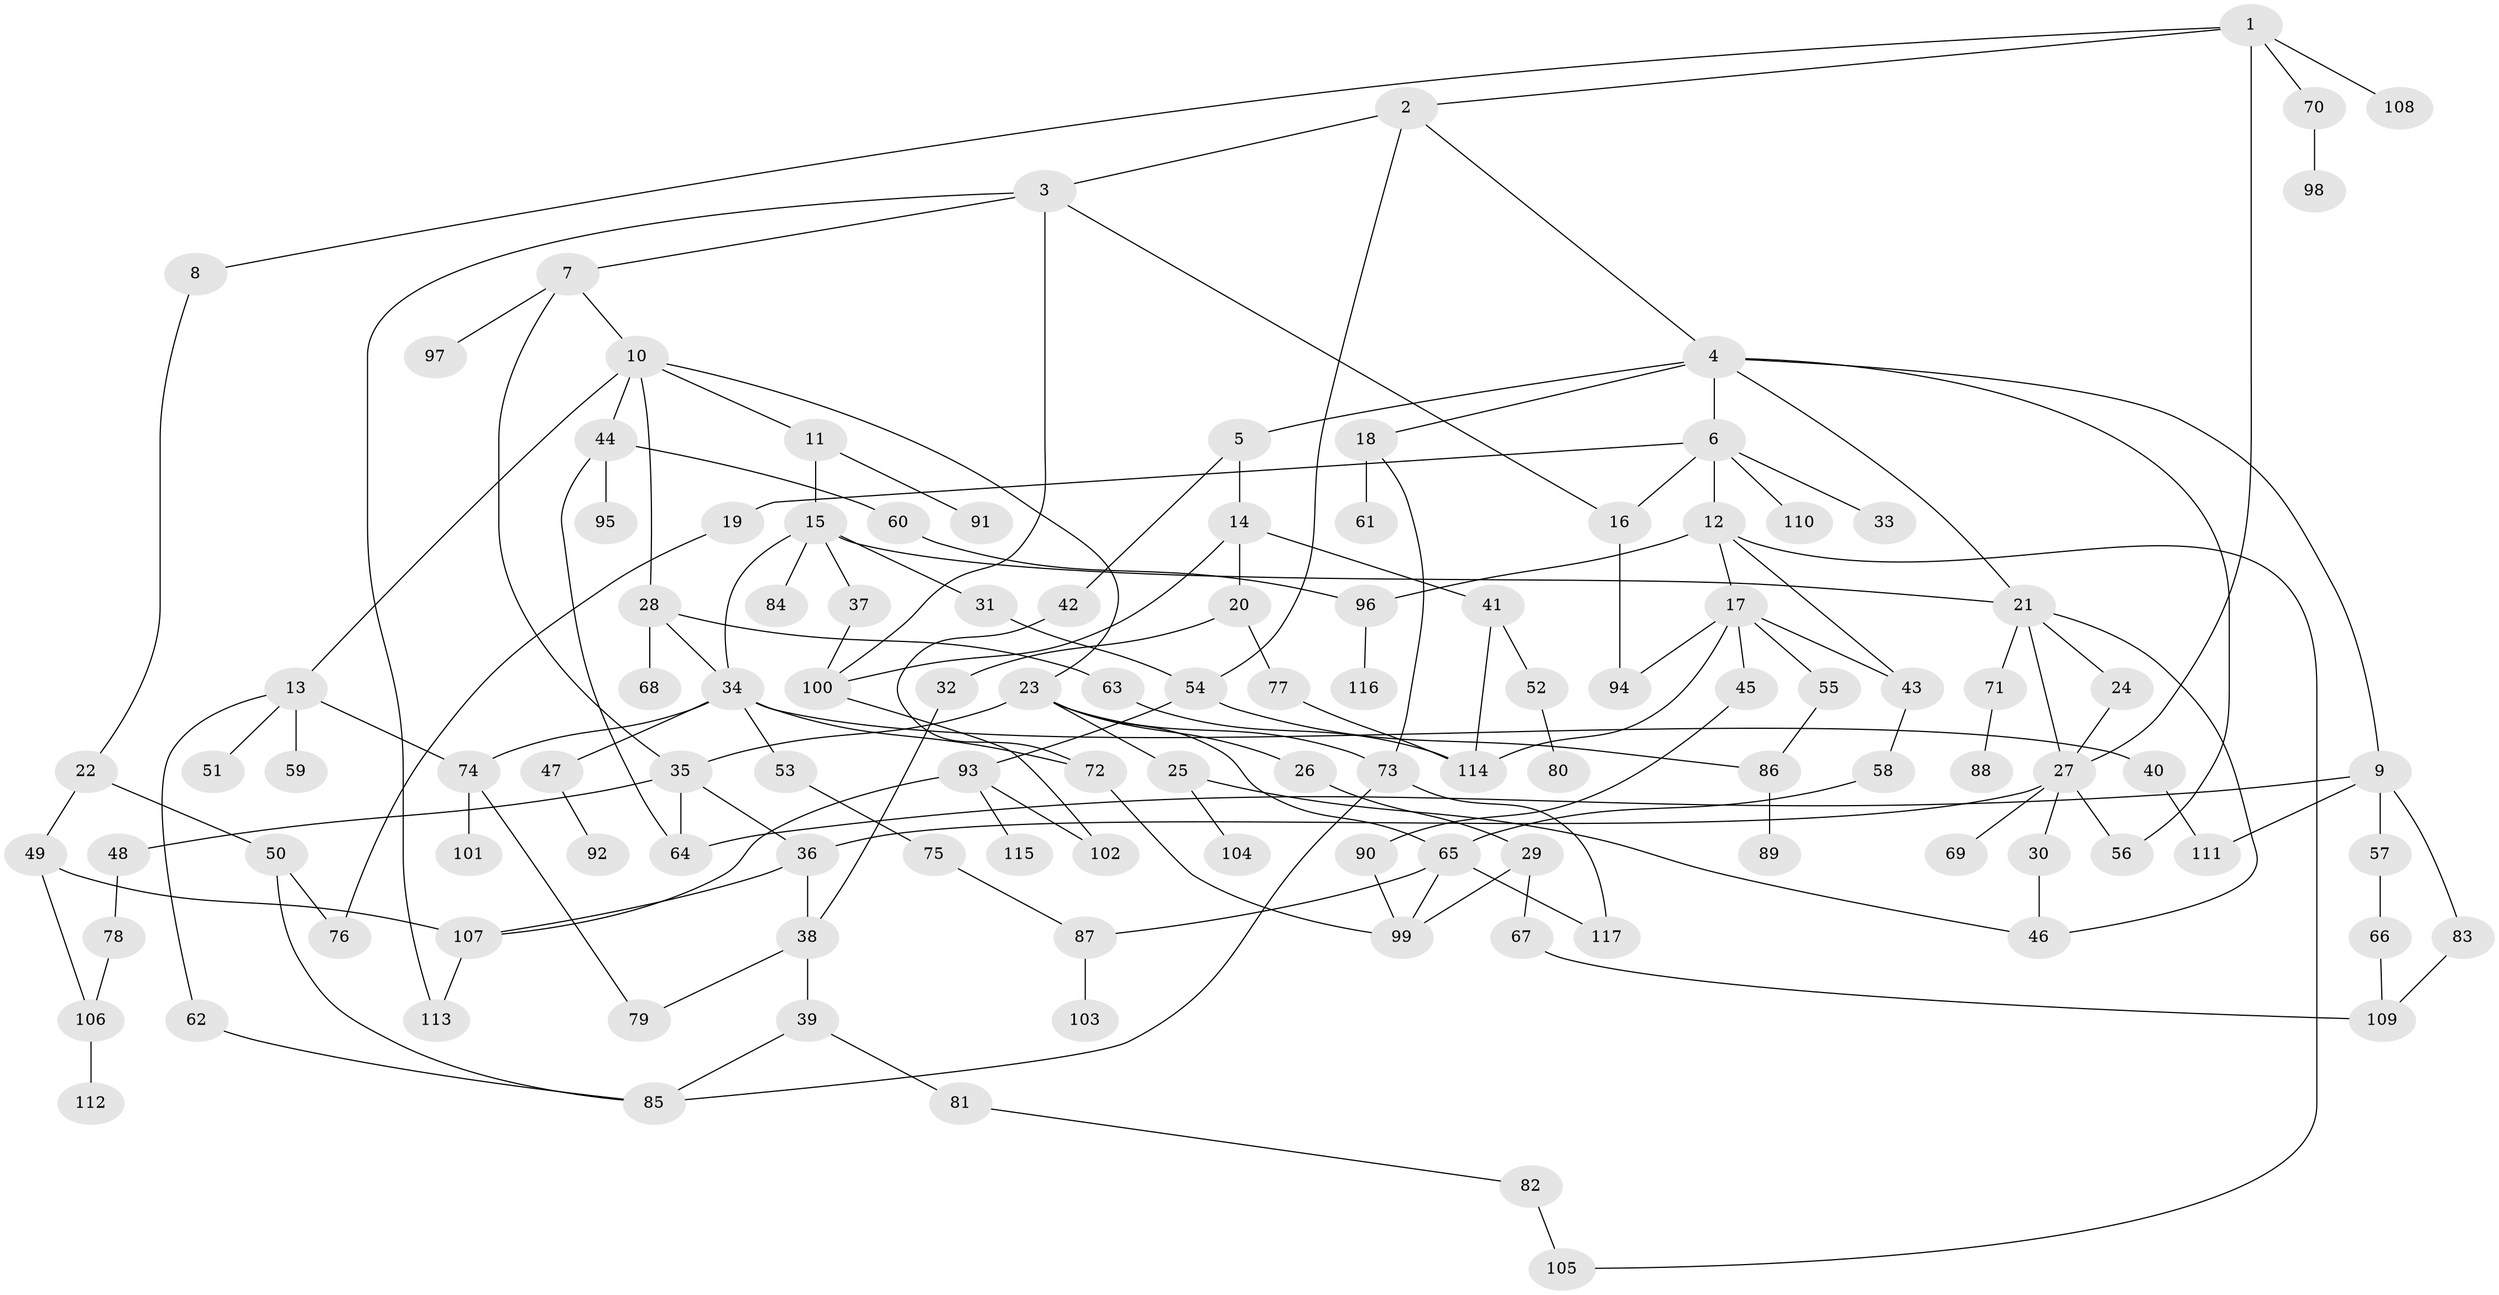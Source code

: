 // coarse degree distribution, {10: 0.012987012987012988, 9: 0.025974025974025976, 7: 0.05194805194805195, 5: 0.06493506493506493, 2: 0.2727272727272727, 3: 0.19480519480519481, 8: 0.012987012987012988, 6: 0.012987012987012988, 4: 0.14285714285714285, 1: 0.2077922077922078}
// Generated by graph-tools (version 1.1) at 2025/23/03/03/25 07:23:31]
// undirected, 117 vertices, 162 edges
graph export_dot {
graph [start="1"]
  node [color=gray90,style=filled];
  1;
  2;
  3;
  4;
  5;
  6;
  7;
  8;
  9;
  10;
  11;
  12;
  13;
  14;
  15;
  16;
  17;
  18;
  19;
  20;
  21;
  22;
  23;
  24;
  25;
  26;
  27;
  28;
  29;
  30;
  31;
  32;
  33;
  34;
  35;
  36;
  37;
  38;
  39;
  40;
  41;
  42;
  43;
  44;
  45;
  46;
  47;
  48;
  49;
  50;
  51;
  52;
  53;
  54;
  55;
  56;
  57;
  58;
  59;
  60;
  61;
  62;
  63;
  64;
  65;
  66;
  67;
  68;
  69;
  70;
  71;
  72;
  73;
  74;
  75;
  76;
  77;
  78;
  79;
  80;
  81;
  82;
  83;
  84;
  85;
  86;
  87;
  88;
  89;
  90;
  91;
  92;
  93;
  94;
  95;
  96;
  97;
  98;
  99;
  100;
  101;
  102;
  103;
  104;
  105;
  106;
  107;
  108;
  109;
  110;
  111;
  112;
  113;
  114;
  115;
  116;
  117;
  1 -- 2;
  1 -- 8;
  1 -- 70;
  1 -- 108;
  1 -- 27;
  2 -- 3;
  2 -- 4;
  2 -- 54;
  3 -- 7;
  3 -- 100;
  3 -- 113;
  3 -- 16;
  4 -- 5;
  4 -- 6;
  4 -- 9;
  4 -- 18;
  4 -- 21;
  4 -- 56;
  5 -- 14;
  5 -- 42;
  6 -- 12;
  6 -- 16;
  6 -- 19;
  6 -- 33;
  6 -- 110;
  7 -- 10;
  7 -- 35;
  7 -- 97;
  8 -- 22;
  9 -- 57;
  9 -- 64;
  9 -- 83;
  9 -- 111;
  10 -- 11;
  10 -- 13;
  10 -- 23;
  10 -- 28;
  10 -- 44;
  11 -- 15;
  11 -- 91;
  12 -- 17;
  12 -- 43;
  12 -- 105;
  12 -- 96;
  13 -- 51;
  13 -- 59;
  13 -- 62;
  13 -- 74;
  14 -- 20;
  14 -- 41;
  14 -- 100;
  15 -- 21;
  15 -- 31;
  15 -- 34;
  15 -- 37;
  15 -- 84;
  16 -- 94;
  17 -- 45;
  17 -- 55;
  17 -- 114;
  17 -- 43;
  17 -- 94;
  18 -- 61;
  18 -- 73;
  19 -- 76;
  20 -- 32;
  20 -- 77;
  21 -- 24;
  21 -- 27;
  21 -- 71;
  21 -- 46;
  22 -- 49;
  22 -- 50;
  23 -- 25;
  23 -- 26;
  23 -- 73;
  23 -- 65;
  23 -- 35;
  24 -- 27;
  25 -- 104;
  25 -- 46;
  26 -- 29;
  27 -- 30;
  27 -- 36;
  27 -- 56;
  27 -- 69;
  28 -- 63;
  28 -- 68;
  28 -- 34;
  29 -- 67;
  29 -- 99;
  30 -- 46;
  31 -- 54;
  32 -- 38;
  34 -- 40;
  34 -- 47;
  34 -- 53;
  34 -- 74;
  34 -- 72;
  35 -- 48;
  35 -- 36;
  35 -- 64;
  36 -- 107;
  36 -- 38;
  37 -- 100;
  38 -- 39;
  38 -- 79;
  39 -- 81;
  39 -- 85;
  40 -- 111;
  41 -- 52;
  41 -- 114;
  42 -- 72;
  43 -- 58;
  44 -- 60;
  44 -- 95;
  44 -- 64;
  45 -- 90;
  47 -- 92;
  48 -- 78;
  49 -- 106;
  49 -- 107;
  50 -- 85;
  50 -- 76;
  52 -- 80;
  53 -- 75;
  54 -- 93;
  54 -- 86;
  55 -- 86;
  57 -- 66;
  58 -- 65;
  60 -- 96;
  62 -- 85;
  63 -- 114;
  65 -- 87;
  65 -- 117;
  65 -- 99;
  66 -- 109;
  67 -- 109;
  70 -- 98;
  71 -- 88;
  72 -- 99;
  73 -- 117;
  73 -- 85;
  74 -- 101;
  74 -- 79;
  75 -- 87;
  77 -- 114;
  78 -- 106;
  81 -- 82;
  82 -- 105;
  83 -- 109;
  86 -- 89;
  87 -- 103;
  90 -- 99;
  93 -- 115;
  93 -- 107;
  93 -- 102;
  96 -- 116;
  100 -- 102;
  106 -- 112;
  107 -- 113;
}
